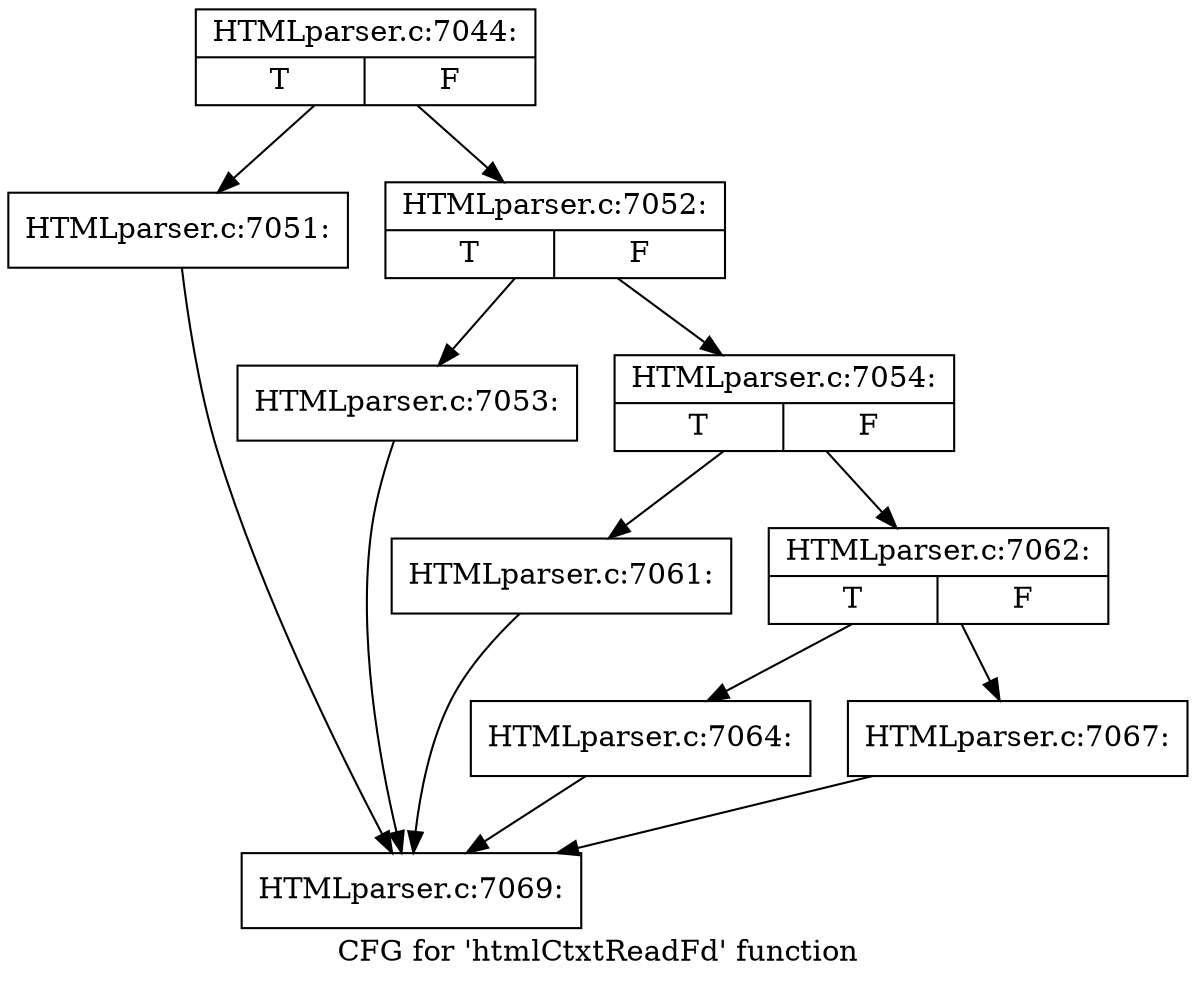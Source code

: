 digraph "CFG for 'htmlCtxtReadFd' function" {
	label="CFG for 'htmlCtxtReadFd' function";

	Node0x3db3880 [shape=record,label="{HTMLparser.c:7044:|{<s0>T|<s1>F}}"];
	Node0x3db3880 -> Node0x3dbc4c0;
	Node0x3db3880 -> Node0x3dbc510;
	Node0x3dbc4c0 [shape=record,label="{HTMLparser.c:7051:}"];
	Node0x3dbc4c0 -> Node0x3db3a90;
	Node0x3dbc510 [shape=record,label="{HTMLparser.c:7052:|{<s0>T|<s1>F}}"];
	Node0x3dbc510 -> Node0x3dbc970;
	Node0x3dbc510 -> Node0x3dbc9c0;
	Node0x3dbc970 [shape=record,label="{HTMLparser.c:7053:}"];
	Node0x3dbc970 -> Node0x3db3a90;
	Node0x3dbc9c0 [shape=record,label="{HTMLparser.c:7054:|{<s0>T|<s1>F}}"];
	Node0x3dbc9c0 -> Node0x3dbd280;
	Node0x3dbc9c0 -> Node0x3dbd2d0;
	Node0x3dbd280 [shape=record,label="{HTMLparser.c:7061:}"];
	Node0x3dbd280 -> Node0x3db3a90;
	Node0x3dbd2d0 [shape=record,label="{HTMLparser.c:7062:|{<s0>T|<s1>F}}"];
	Node0x3dbd2d0 -> Node0x3dbda50;
	Node0x3dbd2d0 -> Node0x3dbdaa0;
	Node0x3dbda50 [shape=record,label="{HTMLparser.c:7064:}"];
	Node0x3dbda50 -> Node0x3db3a90;
	Node0x3dbdaa0 [shape=record,label="{HTMLparser.c:7067:}"];
	Node0x3dbdaa0 -> Node0x3db3a90;
	Node0x3db3a90 [shape=record,label="{HTMLparser.c:7069:}"];
}
